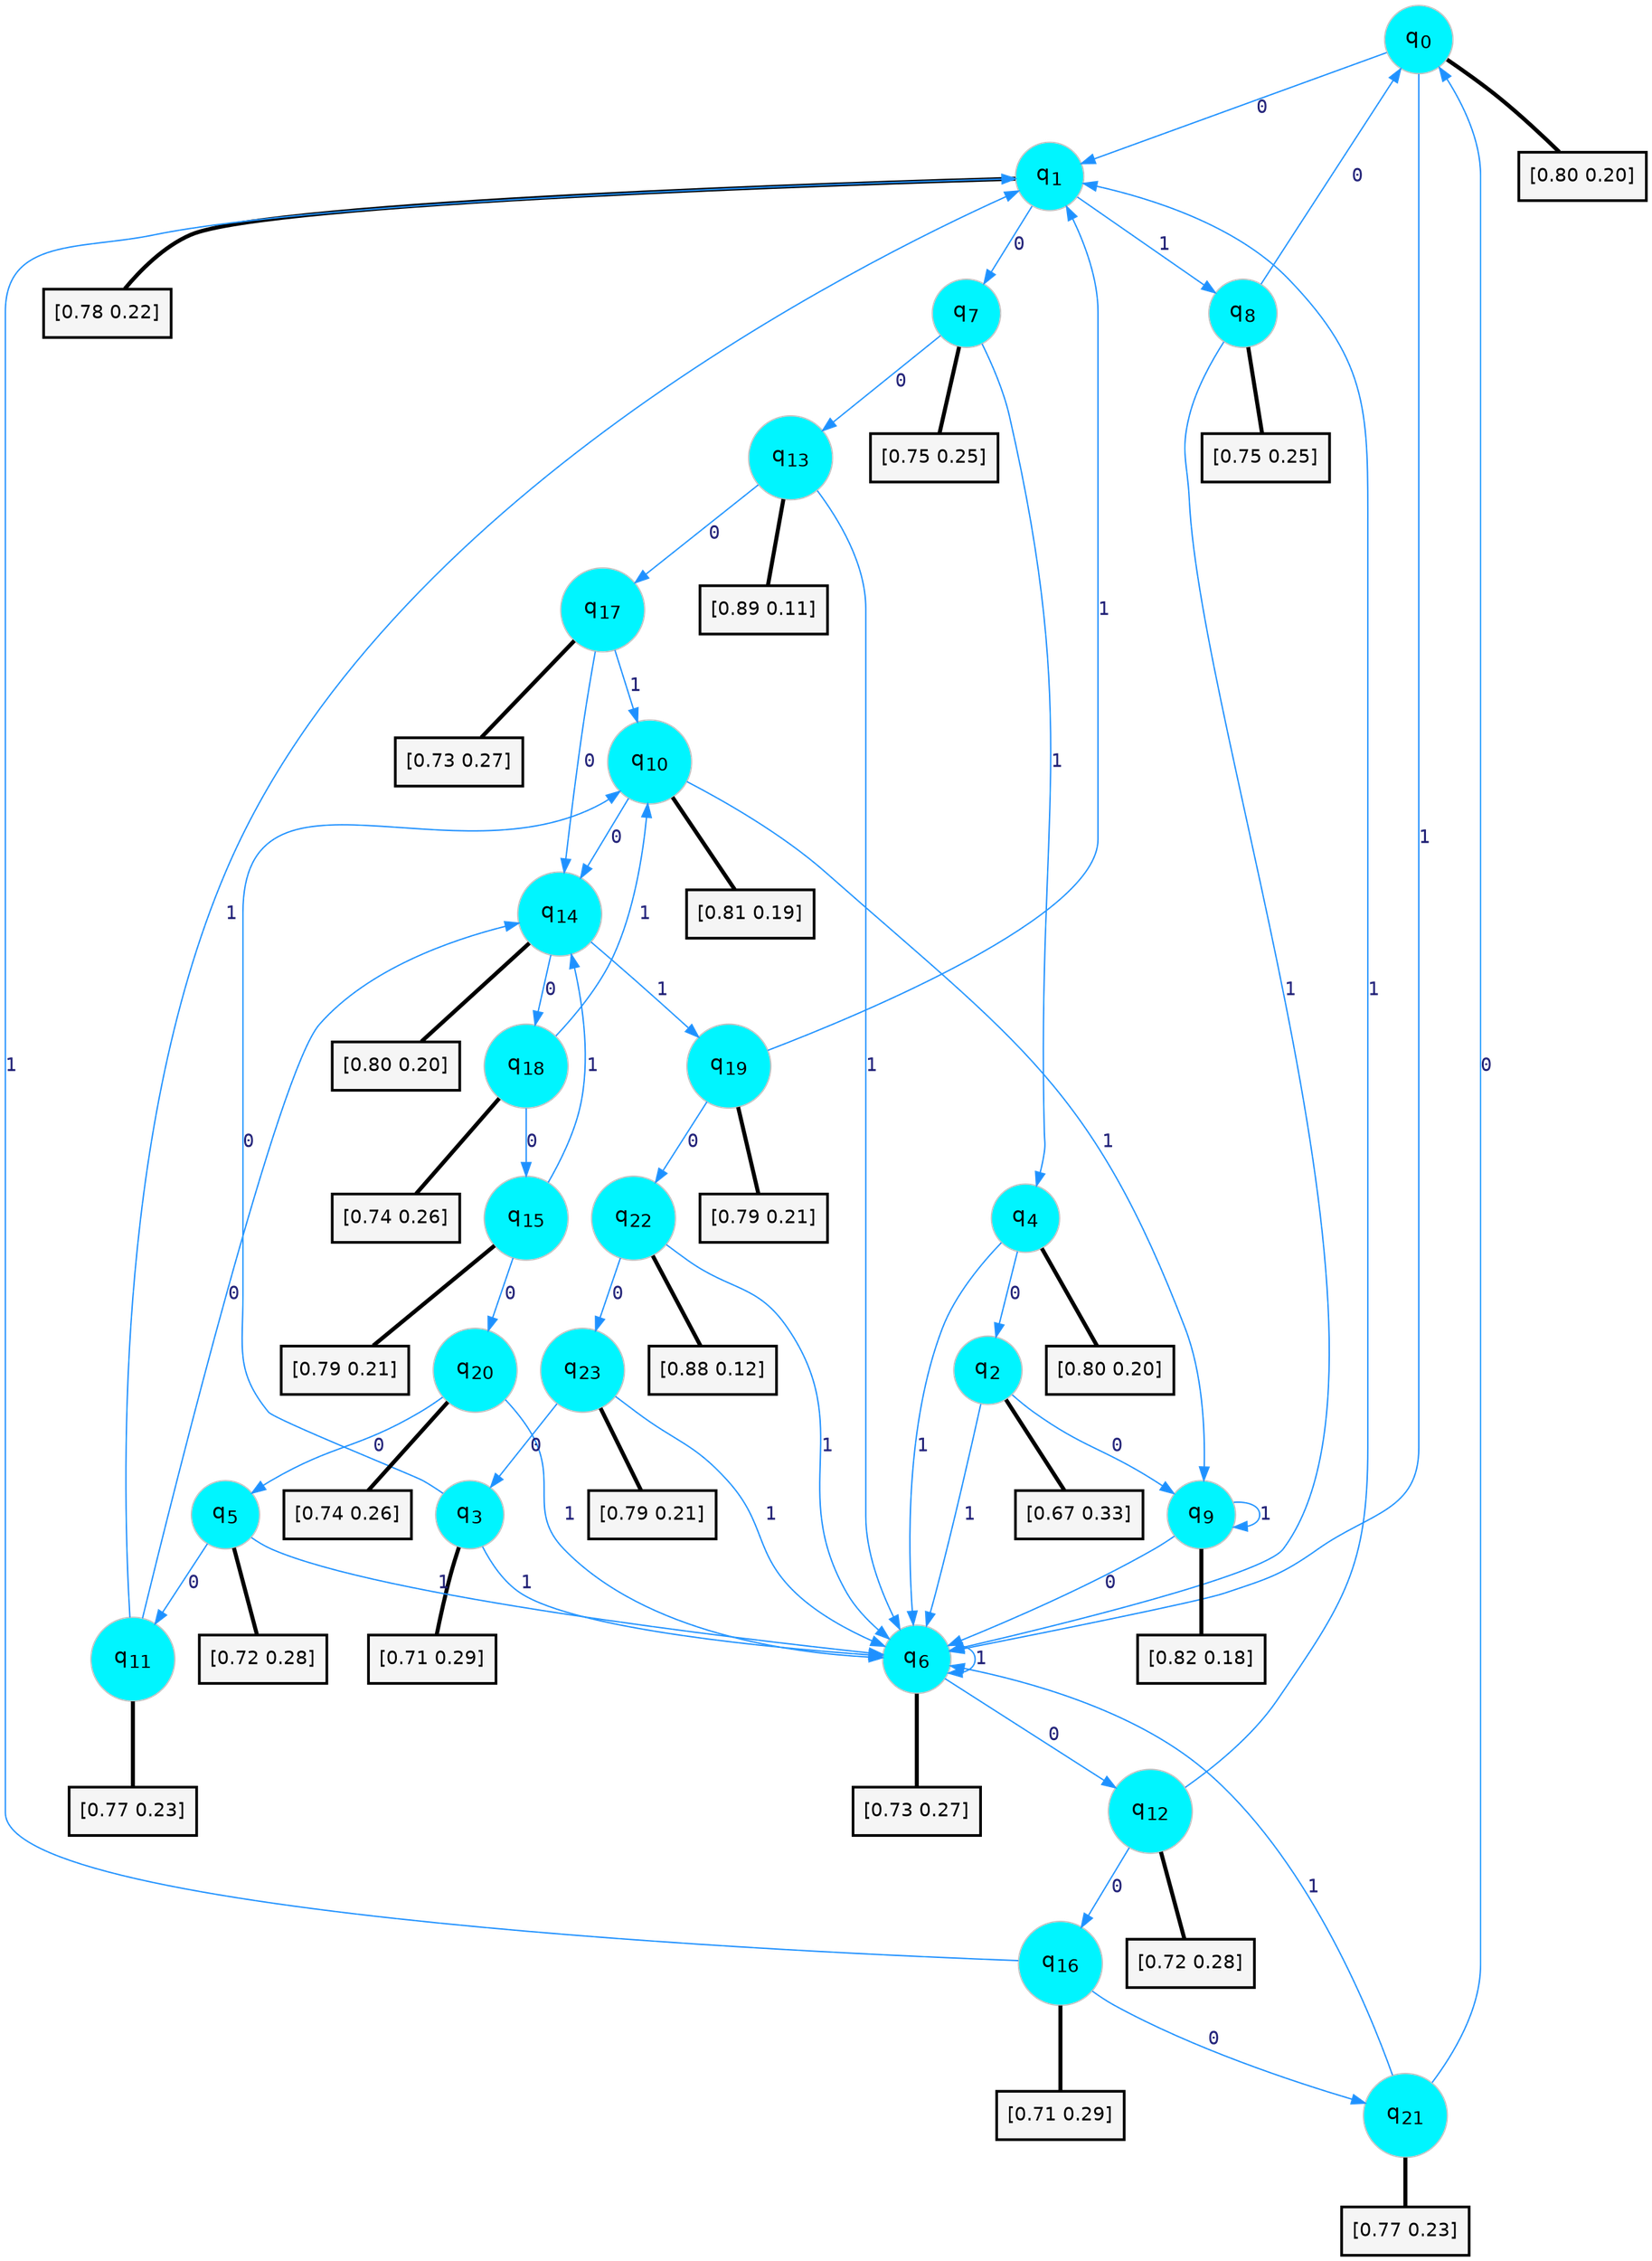digraph G {
graph [
bgcolor=transparent, dpi=300, rankdir=TD, size="40,25"];
node [
color=gray, fillcolor=turquoise1, fontcolor=black, fontname=Helvetica, fontsize=16, fontweight=bold, shape=circle, style=filled];
edge [
arrowsize=1, color=dodgerblue1, fontcolor=midnightblue, fontname=courier, fontweight=bold, penwidth=1, style=solid, weight=20];
0[label=<q<SUB>0</SUB>>];
1[label=<q<SUB>1</SUB>>];
2[label=<q<SUB>2</SUB>>];
3[label=<q<SUB>3</SUB>>];
4[label=<q<SUB>4</SUB>>];
5[label=<q<SUB>5</SUB>>];
6[label=<q<SUB>6</SUB>>];
7[label=<q<SUB>7</SUB>>];
8[label=<q<SUB>8</SUB>>];
9[label=<q<SUB>9</SUB>>];
10[label=<q<SUB>10</SUB>>];
11[label=<q<SUB>11</SUB>>];
12[label=<q<SUB>12</SUB>>];
13[label=<q<SUB>13</SUB>>];
14[label=<q<SUB>14</SUB>>];
15[label=<q<SUB>15</SUB>>];
16[label=<q<SUB>16</SUB>>];
17[label=<q<SUB>17</SUB>>];
18[label=<q<SUB>18</SUB>>];
19[label=<q<SUB>19</SUB>>];
20[label=<q<SUB>20</SUB>>];
21[label=<q<SUB>21</SUB>>];
22[label=<q<SUB>22</SUB>>];
23[label=<q<SUB>23</SUB>>];
24[label="[0.80 0.20]", shape=box,fontcolor=black, fontname=Helvetica, fontsize=14, penwidth=2, fillcolor=whitesmoke,color=black];
25[label="[0.78 0.22]", shape=box,fontcolor=black, fontname=Helvetica, fontsize=14, penwidth=2, fillcolor=whitesmoke,color=black];
26[label="[0.67 0.33]", shape=box,fontcolor=black, fontname=Helvetica, fontsize=14, penwidth=2, fillcolor=whitesmoke,color=black];
27[label="[0.71 0.29]", shape=box,fontcolor=black, fontname=Helvetica, fontsize=14, penwidth=2, fillcolor=whitesmoke,color=black];
28[label="[0.80 0.20]", shape=box,fontcolor=black, fontname=Helvetica, fontsize=14, penwidth=2, fillcolor=whitesmoke,color=black];
29[label="[0.72 0.28]", shape=box,fontcolor=black, fontname=Helvetica, fontsize=14, penwidth=2, fillcolor=whitesmoke,color=black];
30[label="[0.73 0.27]", shape=box,fontcolor=black, fontname=Helvetica, fontsize=14, penwidth=2, fillcolor=whitesmoke,color=black];
31[label="[0.75 0.25]", shape=box,fontcolor=black, fontname=Helvetica, fontsize=14, penwidth=2, fillcolor=whitesmoke,color=black];
32[label="[0.75 0.25]", shape=box,fontcolor=black, fontname=Helvetica, fontsize=14, penwidth=2, fillcolor=whitesmoke,color=black];
33[label="[0.82 0.18]", shape=box,fontcolor=black, fontname=Helvetica, fontsize=14, penwidth=2, fillcolor=whitesmoke,color=black];
34[label="[0.81 0.19]", shape=box,fontcolor=black, fontname=Helvetica, fontsize=14, penwidth=2, fillcolor=whitesmoke,color=black];
35[label="[0.77 0.23]", shape=box,fontcolor=black, fontname=Helvetica, fontsize=14, penwidth=2, fillcolor=whitesmoke,color=black];
36[label="[0.72 0.28]", shape=box,fontcolor=black, fontname=Helvetica, fontsize=14, penwidth=2, fillcolor=whitesmoke,color=black];
37[label="[0.89 0.11]", shape=box,fontcolor=black, fontname=Helvetica, fontsize=14, penwidth=2, fillcolor=whitesmoke,color=black];
38[label="[0.80 0.20]", shape=box,fontcolor=black, fontname=Helvetica, fontsize=14, penwidth=2, fillcolor=whitesmoke,color=black];
39[label="[0.79 0.21]", shape=box,fontcolor=black, fontname=Helvetica, fontsize=14, penwidth=2, fillcolor=whitesmoke,color=black];
40[label="[0.71 0.29]", shape=box,fontcolor=black, fontname=Helvetica, fontsize=14, penwidth=2, fillcolor=whitesmoke,color=black];
41[label="[0.73 0.27]", shape=box,fontcolor=black, fontname=Helvetica, fontsize=14, penwidth=2, fillcolor=whitesmoke,color=black];
42[label="[0.74 0.26]", shape=box,fontcolor=black, fontname=Helvetica, fontsize=14, penwidth=2, fillcolor=whitesmoke,color=black];
43[label="[0.79 0.21]", shape=box,fontcolor=black, fontname=Helvetica, fontsize=14, penwidth=2, fillcolor=whitesmoke,color=black];
44[label="[0.74 0.26]", shape=box,fontcolor=black, fontname=Helvetica, fontsize=14, penwidth=2, fillcolor=whitesmoke,color=black];
45[label="[0.77 0.23]", shape=box,fontcolor=black, fontname=Helvetica, fontsize=14, penwidth=2, fillcolor=whitesmoke,color=black];
46[label="[0.88 0.12]", shape=box,fontcolor=black, fontname=Helvetica, fontsize=14, penwidth=2, fillcolor=whitesmoke,color=black];
47[label="[0.79 0.21]", shape=box,fontcolor=black, fontname=Helvetica, fontsize=14, penwidth=2, fillcolor=whitesmoke,color=black];
0->1 [label=0];
0->6 [label=1];
0->24 [arrowhead=none, penwidth=3,color=black];
1->7 [label=0];
1->8 [label=1];
1->25 [arrowhead=none, penwidth=3,color=black];
2->9 [label=0];
2->6 [label=1];
2->26 [arrowhead=none, penwidth=3,color=black];
3->10 [label=0];
3->6 [label=1];
3->27 [arrowhead=none, penwidth=3,color=black];
4->2 [label=0];
4->6 [label=1];
4->28 [arrowhead=none, penwidth=3,color=black];
5->11 [label=0];
5->6 [label=1];
5->29 [arrowhead=none, penwidth=3,color=black];
6->12 [label=0];
6->6 [label=1];
6->30 [arrowhead=none, penwidth=3,color=black];
7->13 [label=0];
7->4 [label=1];
7->31 [arrowhead=none, penwidth=3,color=black];
8->0 [label=0];
8->6 [label=1];
8->32 [arrowhead=none, penwidth=3,color=black];
9->6 [label=0];
9->9 [label=1];
9->33 [arrowhead=none, penwidth=3,color=black];
10->14 [label=0];
10->9 [label=1];
10->34 [arrowhead=none, penwidth=3,color=black];
11->14 [label=0];
11->1 [label=1];
11->35 [arrowhead=none, penwidth=3,color=black];
12->16 [label=0];
12->1 [label=1];
12->36 [arrowhead=none, penwidth=3,color=black];
13->17 [label=0];
13->6 [label=1];
13->37 [arrowhead=none, penwidth=3,color=black];
14->18 [label=0];
14->19 [label=1];
14->38 [arrowhead=none, penwidth=3,color=black];
15->20 [label=0];
15->14 [label=1];
15->39 [arrowhead=none, penwidth=3,color=black];
16->21 [label=0];
16->1 [label=1];
16->40 [arrowhead=none, penwidth=3,color=black];
17->14 [label=0];
17->10 [label=1];
17->41 [arrowhead=none, penwidth=3,color=black];
18->15 [label=0];
18->10 [label=1];
18->42 [arrowhead=none, penwidth=3,color=black];
19->22 [label=0];
19->1 [label=1];
19->43 [arrowhead=none, penwidth=3,color=black];
20->5 [label=0];
20->6 [label=1];
20->44 [arrowhead=none, penwidth=3,color=black];
21->0 [label=0];
21->6 [label=1];
21->45 [arrowhead=none, penwidth=3,color=black];
22->23 [label=0];
22->6 [label=1];
22->46 [arrowhead=none, penwidth=3,color=black];
23->3 [label=0];
23->6 [label=1];
23->47 [arrowhead=none, penwidth=3,color=black];
}
